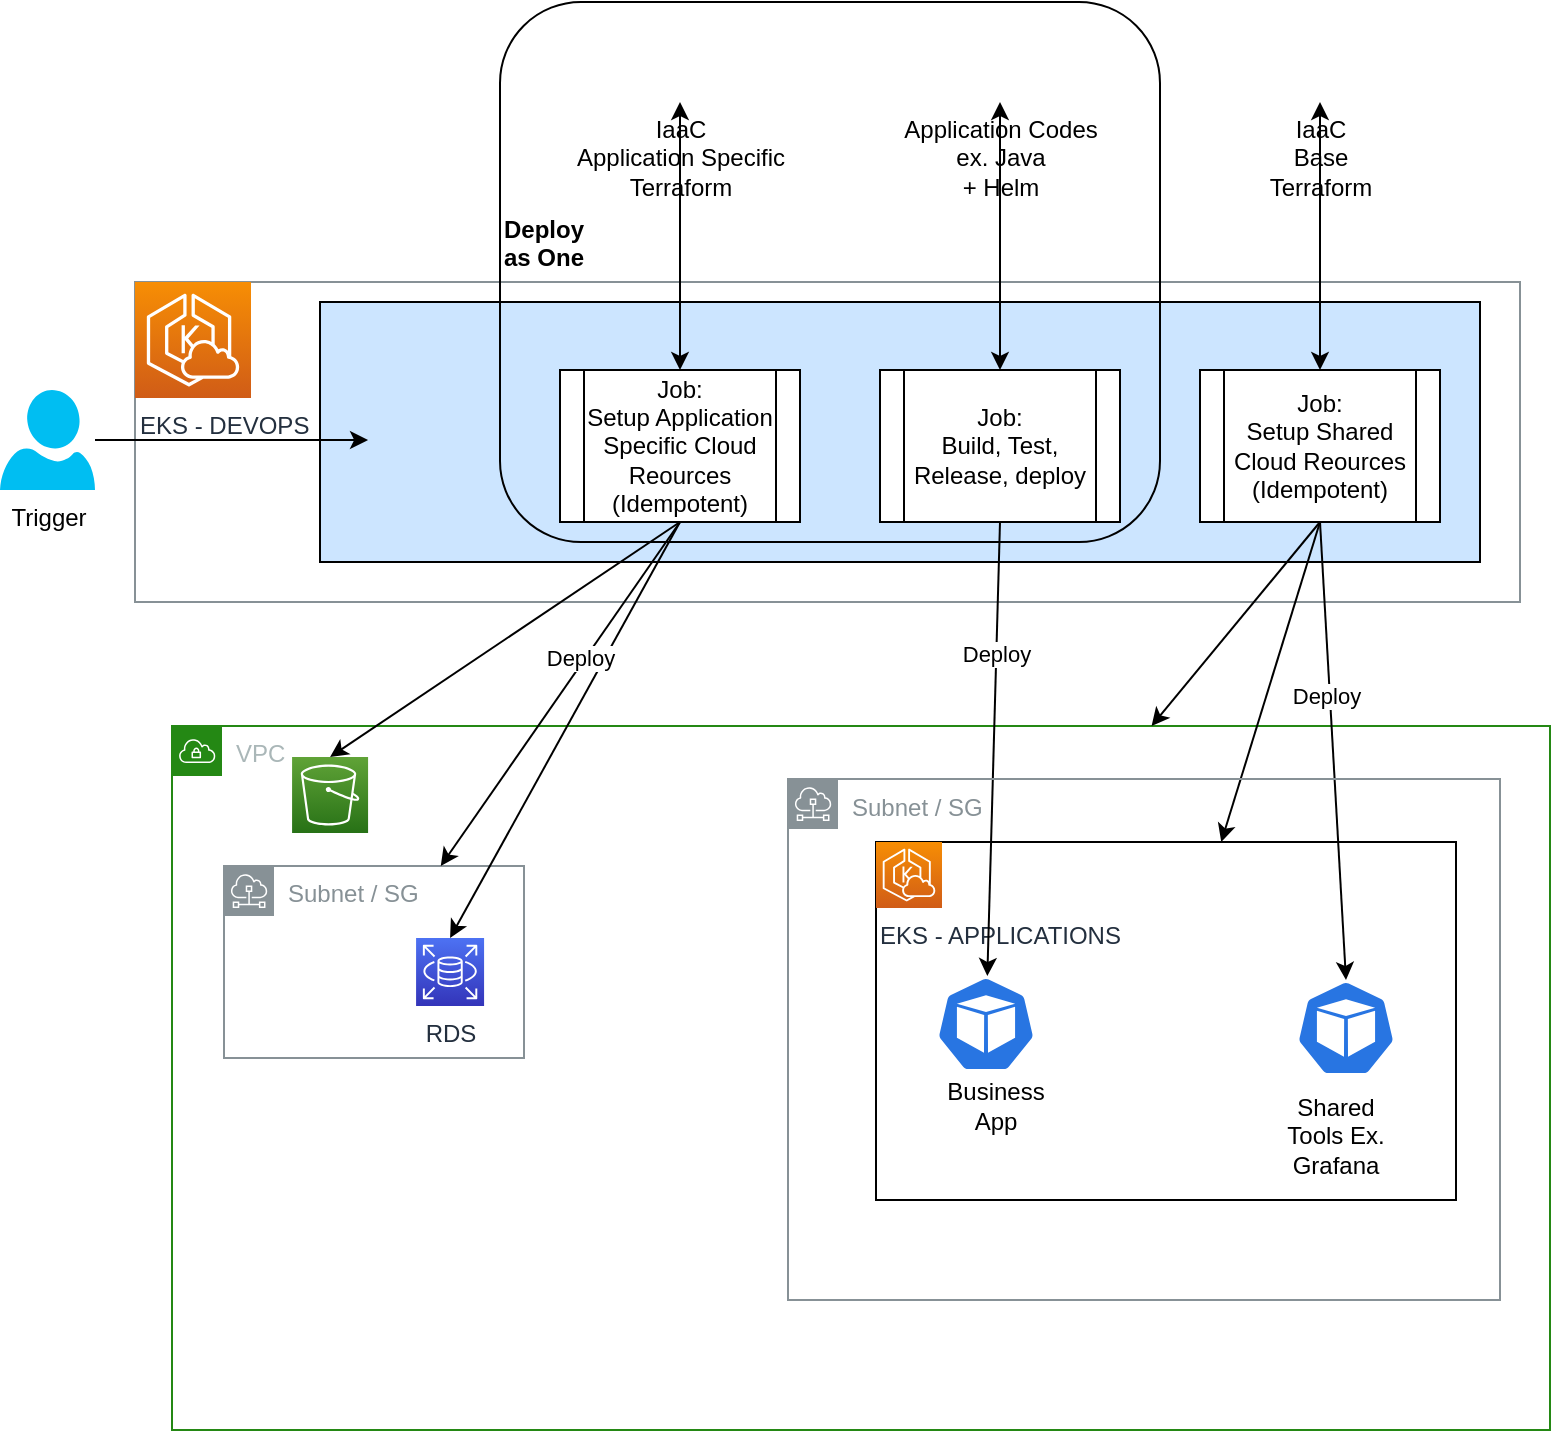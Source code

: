 <mxfile version="17.2.4" type="github">
  <diagram id="ni1cG94D4dnDgCWeNj4r" name="Page-1">
    <mxGraphModel dx="1426" dy="637" grid="0" gridSize="10" guides="1" tooltips="1" connect="1" arrows="1" fold="1" page="1" pageScale="1" pageWidth="1169" pageHeight="827" math="0" shadow="0">
      <root>
        <mxCell id="0" />
        <mxCell id="1" parent="0" />
        <mxCell id="NGe0kIHCUqsRacANiYBV-3" value="" style="sketch=0;outlineConnect=0;gradientColor=none;html=1;whiteSpace=wrap;fontSize=12;fontStyle=0;shape=mxgraph.aws4.group;grIcon=mxgraph.aws4.group_vpc;strokeColor=#879196;fillColor=none;verticalAlign=top;align=left;spacingLeft=30;fontColor=#879196;dashed=0;" parent="1" vertex="1">
          <mxGeometry x="267.5" y="170" width="692.5" height="160" as="geometry" />
        </mxCell>
        <mxCell id="NGe0kIHCUqsRacANiYBV-61" value="" style="rounded=0;whiteSpace=wrap;html=1;fillColor=#CCE5FF;" parent="1" vertex="1">
          <mxGeometry x="360" y="180" width="580" height="130" as="geometry" />
        </mxCell>
        <mxCell id="NGe0kIHCUqsRacANiYBV-36" value="VPC" style="points=[[0,0],[0.25,0],[0.5,0],[0.75,0],[1,0],[1,0.25],[1,0.5],[1,0.75],[1,1],[0.75,1],[0.5,1],[0.25,1],[0,1],[0,0.75],[0,0.5],[0,0.25]];outlineConnect=0;gradientColor=none;html=1;whiteSpace=wrap;fontSize=12;fontStyle=0;shape=mxgraph.aws4.group;grIcon=mxgraph.aws4.group_vpc;strokeColor=#248814;fillColor=none;verticalAlign=top;align=left;spacingLeft=30;fontColor=#AAB7B8;dashed=0;" parent="1" vertex="1">
          <mxGeometry x="286" y="392" width="689" height="352" as="geometry" />
        </mxCell>
        <mxCell id="NGe0kIHCUqsRacANiYBV-54" value="Subnet / SG" style="sketch=0;outlineConnect=0;gradientColor=none;html=1;whiteSpace=wrap;fontSize=12;fontStyle=0;shape=mxgraph.aws4.group;grIcon=mxgraph.aws4.group_subnet;strokeColor=#879196;fillColor=none;verticalAlign=top;align=left;spacingLeft=30;fontColor=#879196;dashed=0;" parent="1" vertex="1">
          <mxGeometry x="312" y="462" width="150" height="96" as="geometry" />
        </mxCell>
        <mxCell id="NGe0kIHCUqsRacANiYBV-40" value="" style="rounded=0;whiteSpace=wrap;html=1;" parent="1" vertex="1">
          <mxGeometry x="638" y="450" width="290" height="179" as="geometry" />
        </mxCell>
        <mxCell id="NGe0kIHCUqsRacANiYBV-16" value="IaaC&lt;br&gt;Application Specific&lt;br&gt;Terraform" style="shape=image;html=1;verticalAlign=top;verticalLabelPosition=bottom;labelBackgroundColor=#ffffff;imageAspect=0;aspect=fixed;image=https://cdn2.iconfinder.com/data/icons/font-awesome/1792/git-square-128.png" parent="1" vertex="1">
          <mxGeometry x="520" y="40" width="40" height="40" as="geometry" />
        </mxCell>
        <mxCell id="NGe0kIHCUqsRacANiYBV-17" value="IaaC&lt;br&gt;Base&lt;br&gt;Terraform" style="shape=image;html=1;verticalAlign=top;verticalLabelPosition=bottom;labelBackgroundColor=#ffffff;imageAspect=0;aspect=fixed;image=https://cdn2.iconfinder.com/data/icons/font-awesome/1792/git-square-128.png" parent="1" vertex="1">
          <mxGeometry x="840" y="40" width="40" height="40" as="geometry" />
        </mxCell>
        <mxCell id="NGe0kIHCUqsRacANiYBV-22" value="" style="edgeStyle=orthogonalEdgeStyle;rounded=0;orthogonalLoop=1;jettySize=auto;html=1;" parent="1" source="NGe0kIHCUqsRacANiYBV-21" target="NGe0kIHCUqsRacANiYBV-10" edge="1">
          <mxGeometry relative="1" as="geometry" />
        </mxCell>
        <mxCell id="NGe0kIHCUqsRacANiYBV-21" value="Trigger" style="verticalLabelPosition=bottom;html=1;verticalAlign=top;align=center;strokeColor=none;fillColor=#00BEF2;shape=mxgraph.azure.user;" parent="1" vertex="1">
          <mxGeometry x="200" y="224" width="47.5" height="50" as="geometry" />
        </mxCell>
        <mxCell id="NGe0kIHCUqsRacANiYBV-1" value="EKS - DEVOPS" style="sketch=0;points=[[0,0,0],[0.25,0,0],[0.5,0,0],[0.75,0,0],[1,0,0],[0,1,0],[0.25,1,0],[0.5,1,0],[0.75,1,0],[1,1,0],[0,0.25,0],[0,0.5,0],[0,0.75,0],[1,0.25,0],[1,0.5,0],[1,0.75,0]];outlineConnect=0;fontColor=#232F3E;gradientColor=#F78E04;gradientDirection=north;fillColor=#D05C17;strokeColor=#ffffff;dashed=0;verticalLabelPosition=bottom;verticalAlign=top;align=left;html=1;fontSize=12;fontStyle=0;aspect=fixed;shape=mxgraph.aws4.resourceIcon;resIcon=mxgraph.aws4.eks_cloud;" parent="1" vertex="1">
          <mxGeometry x="267.5" y="170" width="58" height="58" as="geometry" />
        </mxCell>
        <mxCell id="NGe0kIHCUqsRacANiYBV-56" value="" style="edgeStyle=none;rounded=0;orthogonalLoop=1;jettySize=auto;html=1;entryX=0.5;entryY=0;entryDx=0;entryDy=0;entryPerimeter=0;" parent="1" target="NGe0kIHCUqsRacANiYBV-52" edge="1">
          <mxGeometry relative="1" as="geometry">
            <mxPoint x="540" y="290" as="sourcePoint" />
            <mxPoint x="540" y="340" as="targetPoint" />
          </mxGeometry>
        </mxCell>
        <mxCell id="NGe0kIHCUqsRacANiYBV-23" value="Job: &lt;br&gt;Setup Application Specific Cloud Reources (Idempotent)" style="shape=process;whiteSpace=wrap;html=1;backgroundOutline=1;" parent="1" vertex="1">
          <mxGeometry x="480" y="214" width="120" height="76" as="geometry" />
        </mxCell>
        <mxCell id="NGe0kIHCUqsRacANiYBV-29" value="" style="endArrow=classic;startArrow=classic;html=1;rounded=0;exitX=0.5;exitY=0;exitDx=0;exitDy=0;" parent="1" source="NGe0kIHCUqsRacANiYBV-23" target="NGe0kIHCUqsRacANiYBV-16" edge="1">
          <mxGeometry width="50" height="50" relative="1" as="geometry">
            <mxPoint x="510" y="370" as="sourcePoint" />
            <mxPoint x="560" y="320" as="targetPoint" />
          </mxGeometry>
        </mxCell>
        <mxCell id="NGe0kIHCUqsRacANiYBV-33" value="Application Codes &lt;br&gt;ex. Java&lt;br&gt;+ Helm" style="shape=image;html=1;verticalAlign=top;verticalLabelPosition=bottom;labelBackgroundColor=#ffffff;imageAspect=0;aspect=fixed;image=https://cdn2.iconfinder.com/data/icons/font-awesome/1792/git-square-128.png" parent="1" vertex="1">
          <mxGeometry x="680" y="40" width="40" height="40" as="geometry" />
        </mxCell>
        <mxCell id="NGe0kIHCUqsRacANiYBV-38" value="" style="edgeStyle=none;rounded=0;orthogonalLoop=1;jettySize=auto;html=1;exitX=0.5;exitY=1;exitDx=0;exitDy=0;" parent="1" source="NGe0kIHCUqsRacANiYBV-37" target="NGe0kIHCUqsRacANiYBV-36" edge="1">
          <mxGeometry relative="1" as="geometry" />
        </mxCell>
        <mxCell id="NGe0kIHCUqsRacANiYBV-37" value="Job: &lt;br&gt;Setup Shared Cloud Reources (Idempotent)" style="shape=process;whiteSpace=wrap;html=1;backgroundOutline=1;" parent="1" vertex="1">
          <mxGeometry x="800" y="214" width="120" height="76" as="geometry" />
        </mxCell>
        <mxCell id="NGe0kIHCUqsRacANiYBV-41" value="" style="edgeStyle=none;rounded=0;orthogonalLoop=1;jettySize=auto;html=1;exitX=0.5;exitY=1;exitDx=0;exitDy=0;" parent="1" source="NGe0kIHCUqsRacANiYBV-37" target="NGe0kIHCUqsRacANiYBV-40" edge="1">
          <mxGeometry relative="1" as="geometry">
            <mxPoint x="870" y="300" as="sourcePoint" />
            <mxPoint x="801.707" y="400" as="targetPoint" />
          </mxGeometry>
        </mxCell>
        <mxCell id="NGe0kIHCUqsRacANiYBV-39" value="EKS - APPLICATIONS" style="sketch=0;points=[[0,0,0],[0.25,0,0],[0.5,0,0],[0.75,0,0],[1,0,0],[0,1,0],[0.25,1,0],[0.5,1,0],[0.75,1,0],[1,1,0],[0,0.25,0],[0,0.5,0],[0,0.75,0],[1,0.25,0],[1,0.5,0],[1,0.75,0]];outlineConnect=0;fontColor=#232F3E;gradientColor=#F78E04;gradientDirection=north;fillColor=#D05C17;strokeColor=#ffffff;dashed=0;verticalLabelPosition=bottom;verticalAlign=top;align=left;html=1;fontSize=12;fontStyle=0;aspect=fixed;shape=mxgraph.aws4.resourceIcon;resIcon=mxgraph.aws4.eks_cloud;" parent="1" vertex="1">
          <mxGeometry x="638" y="450" width="33" height="33" as="geometry" />
        </mxCell>
        <mxCell id="NGe0kIHCUqsRacANiYBV-42" value="Job: &lt;br&gt;Build, Test, Release, deploy" style="shape=process;whiteSpace=wrap;html=1;backgroundOutline=1;" parent="1" vertex="1">
          <mxGeometry x="640" y="214" width="120" height="76" as="geometry" />
        </mxCell>
        <mxCell id="NGe0kIHCUqsRacANiYBV-43" value="" style="endArrow=classic;startArrow=classic;html=1;rounded=0;exitX=0.5;exitY=0;exitDx=0;exitDy=0;entryX=0.5;entryY=1;entryDx=0;entryDy=0;" parent="1" source="NGe0kIHCUqsRacANiYBV-42" target="NGe0kIHCUqsRacANiYBV-33" edge="1">
          <mxGeometry width="50" height="50" relative="1" as="geometry">
            <mxPoint x="550" y="224" as="sourcePoint" />
            <mxPoint x="550" y="90" as="targetPoint" />
          </mxGeometry>
        </mxCell>
        <mxCell id="NGe0kIHCUqsRacANiYBV-44" value="" style="endArrow=classic;startArrow=classic;html=1;rounded=0;entryX=0.5;entryY=1;entryDx=0;entryDy=0;" parent="1" source="NGe0kIHCUqsRacANiYBV-37" target="NGe0kIHCUqsRacANiYBV-17" edge="1">
          <mxGeometry width="50" height="50" relative="1" as="geometry">
            <mxPoint x="560" y="234" as="sourcePoint" />
            <mxPoint x="560" y="100" as="targetPoint" />
          </mxGeometry>
        </mxCell>
        <mxCell id="NGe0kIHCUqsRacANiYBV-45" value="" style="sketch=0;html=1;dashed=0;whitespace=wrap;fillColor=#2875E2;strokeColor=#ffffff;points=[[0.005,0.63,0],[0.1,0.2,0],[0.9,0.2,0],[0.5,0,0],[0.995,0.63,0],[0.72,0.99,0],[0.5,1,0],[0.28,0.99,0]];shape=mxgraph.kubernetes.icon;prIcon=pod" parent="1" vertex="1">
          <mxGeometry x="668" y="517" width="50" height="48" as="geometry" />
        </mxCell>
        <mxCell id="NGe0kIHCUqsRacANiYBV-46" value="Business App" style="text;html=1;strokeColor=none;fillColor=none;align=center;verticalAlign=middle;whiteSpace=wrap;rounded=0;" parent="1" vertex="1">
          <mxGeometry x="668" y="567" width="60" height="30" as="geometry" />
        </mxCell>
        <mxCell id="NGe0kIHCUqsRacANiYBV-47" value="" style="endArrow=classic;html=1;rounded=0;exitX=0.5;exitY=1;exitDx=0;exitDy=0;" parent="1" source="NGe0kIHCUqsRacANiYBV-42" target="NGe0kIHCUqsRacANiYBV-45" edge="1">
          <mxGeometry width="50" height="50" relative="1" as="geometry">
            <mxPoint x="510" y="370" as="sourcePoint" />
            <mxPoint x="560" y="320" as="targetPoint" />
          </mxGeometry>
        </mxCell>
        <mxCell id="NGe0kIHCUqsRacANiYBV-48" value="Deploy" style="edgeLabel;html=1;align=center;verticalAlign=middle;resizable=0;points=[];" parent="NGe0kIHCUqsRacANiYBV-47" vertex="1" connectable="0">
          <mxGeometry x="-0.419" relative="1" as="geometry">
            <mxPoint as="offset" />
          </mxGeometry>
        </mxCell>
        <mxCell id="NGe0kIHCUqsRacANiYBV-49" value="" style="sketch=0;html=1;dashed=0;whitespace=wrap;fillColor=#2875E2;strokeColor=#ffffff;points=[[0.005,0.63,0],[0.1,0.2,0],[0.9,0.2,0],[0.5,0,0],[0.995,0.63,0],[0.72,0.99,0],[0.5,1,0],[0.28,0.99,0]];shape=mxgraph.kubernetes.icon;prIcon=pod" parent="1" vertex="1">
          <mxGeometry x="848" y="519" width="50" height="48" as="geometry" />
        </mxCell>
        <mxCell id="NGe0kIHCUqsRacANiYBV-50" value="" style="edgeStyle=none;rounded=0;orthogonalLoop=1;jettySize=auto;html=1;entryX=0.5;entryY=0;entryDx=0;entryDy=0;entryPerimeter=0;" parent="1" target="NGe0kIHCUqsRacANiYBV-49" edge="1">
          <mxGeometry relative="1" as="geometry">
            <mxPoint x="860" y="290" as="sourcePoint" />
            <mxPoint x="846" y="420" as="targetPoint" />
          </mxGeometry>
        </mxCell>
        <mxCell id="NGe0kIHCUqsRacANiYBV-63" value="Deploy" style="edgeLabel;html=1;align=center;verticalAlign=middle;resizable=0;points=[];" parent="NGe0kIHCUqsRacANiYBV-50" vertex="1" connectable="0">
          <mxGeometry x="-0.241" y="-2" relative="1" as="geometry">
            <mxPoint as="offset" />
          </mxGeometry>
        </mxCell>
        <mxCell id="NGe0kIHCUqsRacANiYBV-51" value="Shared Tools Ex. Grafana" style="text;html=1;strokeColor=none;fillColor=none;align=center;verticalAlign=middle;whiteSpace=wrap;rounded=0;" parent="1" vertex="1">
          <mxGeometry x="838" y="582" width="60" height="30" as="geometry" />
        </mxCell>
        <mxCell id="NGe0kIHCUqsRacANiYBV-53" value="" style="sketch=0;points=[[0,0,0],[0.25,0,0],[0.5,0,0],[0.75,0,0],[1,0,0],[0,1,0],[0.25,1,0],[0.5,1,0],[0.75,1,0],[1,1,0],[0,0.25,0],[0,0.5,0],[0,0.75,0],[1,0.25,0],[1,0.5,0],[1,0.75,0]];outlineConnect=0;fontColor=#232F3E;gradientColor=#60A337;gradientDirection=north;fillColor=#277116;strokeColor=#ffffff;dashed=0;verticalLabelPosition=bottom;verticalAlign=top;align=center;html=1;fontSize=12;fontStyle=0;aspect=fixed;shape=mxgraph.aws4.resourceIcon;resIcon=mxgraph.aws4.s3;" parent="1" vertex="1">
          <mxGeometry x="346.04" y="407.5" width="38" height="38" as="geometry" />
        </mxCell>
        <mxCell id="NGe0kIHCUqsRacANiYBV-52" value="RDS" style="sketch=0;points=[[0,0,0],[0.25,0,0],[0.5,0,0],[0.75,0,0],[1,0,0],[0,1,0],[0.25,1,0],[0.5,1,0],[0.75,1,0],[1,1,0],[0,0.25,0],[0,0.5,0],[0,0.75,0],[1,0.25,0],[1,0.5,0],[1,0.75,0]];outlineConnect=0;fontColor=#232F3E;gradientColor=#4D72F3;gradientDirection=north;fillColor=#3334B9;strokeColor=#ffffff;dashed=0;verticalLabelPosition=bottom;verticalAlign=top;align=center;html=1;fontSize=12;fontStyle=0;aspect=fixed;shape=mxgraph.aws4.resourceIcon;resIcon=mxgraph.aws4.rds;" parent="1" vertex="1">
          <mxGeometry x="408.04" y="498" width="34" height="34" as="geometry" />
        </mxCell>
        <mxCell id="NGe0kIHCUqsRacANiYBV-57" value="" style="edgeStyle=none;rounded=0;orthogonalLoop=1;jettySize=auto;html=1;entryX=0.5;entryY=0;entryDx=0;entryDy=0;entryPerimeter=0;exitX=0.5;exitY=1;exitDx=0;exitDy=0;" parent="1" source="NGe0kIHCUqsRacANiYBV-23" target="NGe0kIHCUqsRacANiYBV-53" edge="1">
          <mxGeometry relative="1" as="geometry">
            <mxPoint x="554.5" y="300" as="sourcePoint" />
            <mxPoint x="577" y="490" as="targetPoint" />
          </mxGeometry>
        </mxCell>
        <mxCell id="NGe0kIHCUqsRacANiYBV-58" value="" style="edgeStyle=none;rounded=0;orthogonalLoop=1;jettySize=auto;html=1;exitX=0.5;exitY=1;exitDx=0;exitDy=0;" parent="1" source="NGe0kIHCUqsRacANiYBV-23" target="NGe0kIHCUqsRacANiYBV-54" edge="1">
          <mxGeometry relative="1" as="geometry">
            <mxPoint x="550" y="300" as="sourcePoint" />
            <mxPoint x="449" y="483" as="targetPoint" />
          </mxGeometry>
        </mxCell>
        <mxCell id="NGe0kIHCUqsRacANiYBV-62" value="Deploy" style="edgeLabel;html=1;align=center;verticalAlign=middle;resizable=0;points=[];" parent="NGe0kIHCUqsRacANiYBV-58" vertex="1" connectable="0">
          <mxGeometry x="-0.195" y="-2" relative="1" as="geometry">
            <mxPoint as="offset" />
          </mxGeometry>
        </mxCell>
        <mxCell id="NGe0kIHCUqsRacANiYBV-10" value="" style="shape=image;html=1;verticalAlign=top;verticalLabelPosition=bottom;labelBackgroundColor=#ffffff;imageAspect=0;aspect=fixed;image=https://cdn0.iconfinder.com/data/icons/font-awesome-brands-vol-1/512/jenkins-128.png" parent="1" vertex="1">
          <mxGeometry x="384.035" y="220" width="58" height="58" as="geometry" />
        </mxCell>
        <mxCell id="NGe0kIHCUqsRacANiYBV-66" value="&lt;b&gt;Deploy &lt;br&gt;as One&lt;br&gt;&lt;br&gt;&lt;br&gt;&lt;/b&gt;" style="rounded=1;whiteSpace=wrap;html=1;fillColor=none;align=left;" parent="1" vertex="1">
          <mxGeometry x="450" y="30" width="330" height="270" as="geometry" />
        </mxCell>
        <mxCell id="ETu-YT7eo1DFJ84RUCTs-2" value="Subnet / SG" style="sketch=0;outlineConnect=0;gradientColor=none;html=1;whiteSpace=wrap;fontSize=12;fontStyle=0;shape=mxgraph.aws4.group;grIcon=mxgraph.aws4.group_subnet;strokeColor=#879196;fillColor=none;verticalAlign=top;align=left;spacingLeft=30;fontColor=#879196;dashed=0;" vertex="1" parent="1">
          <mxGeometry x="594" y="418.5" width="356" height="260.5" as="geometry" />
        </mxCell>
      </root>
    </mxGraphModel>
  </diagram>
</mxfile>